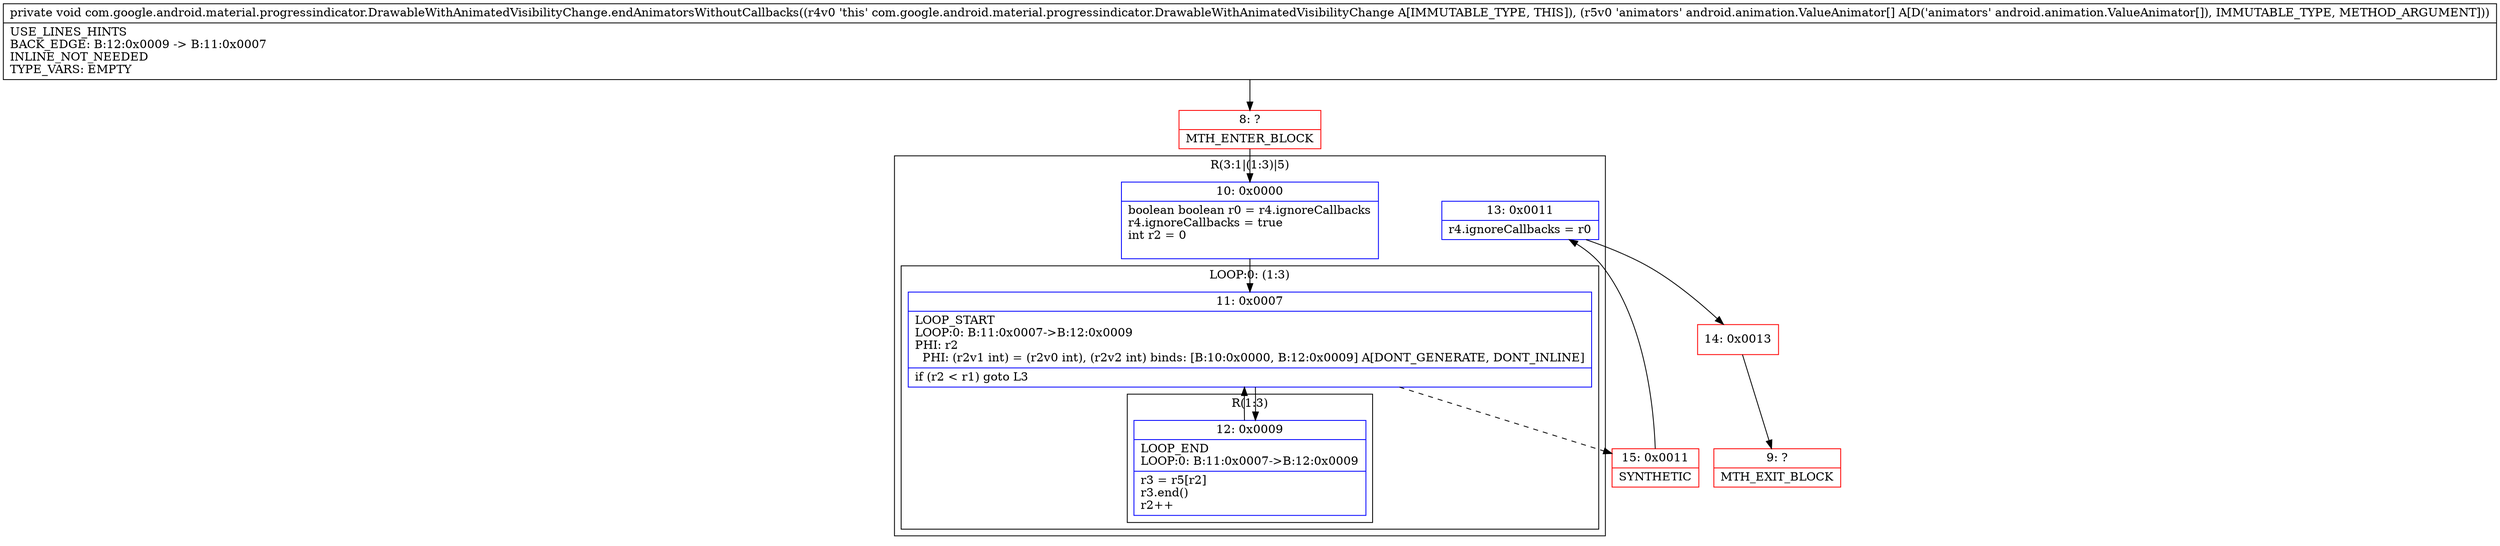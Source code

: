 digraph "CFG forcom.google.android.material.progressindicator.DrawableWithAnimatedVisibilityChange.endAnimatorsWithoutCallbacks([Landroid\/animation\/ValueAnimator;)V" {
subgraph cluster_Region_191643059 {
label = "R(3:1|(1:3)|5)";
node [shape=record,color=blue];
Node_10 [shape=record,label="{10\:\ 0x0000|boolean boolean r0 = r4.ignoreCallbacks\lr4.ignoreCallbacks = true\lint r2 = 0\l\l}"];
subgraph cluster_LoopRegion_1614174614 {
label = "LOOP:0: (1:3)";
node [shape=record,color=blue];
Node_11 [shape=record,label="{11\:\ 0x0007|LOOP_START\lLOOP:0: B:11:0x0007\-\>B:12:0x0009\lPHI: r2 \l  PHI: (r2v1 int) = (r2v0 int), (r2v2 int) binds: [B:10:0x0000, B:12:0x0009] A[DONT_GENERATE, DONT_INLINE]\l|if (r2 \< r1) goto L3\l}"];
subgraph cluster_Region_18567516 {
label = "R(1:3)";
node [shape=record,color=blue];
Node_12 [shape=record,label="{12\:\ 0x0009|LOOP_END\lLOOP:0: B:11:0x0007\-\>B:12:0x0009\l|r3 = r5[r2]\lr3.end()\lr2++\l}"];
}
}
Node_13 [shape=record,label="{13\:\ 0x0011|r4.ignoreCallbacks = r0\l}"];
}
Node_8 [shape=record,color=red,label="{8\:\ ?|MTH_ENTER_BLOCK\l}"];
Node_15 [shape=record,color=red,label="{15\:\ 0x0011|SYNTHETIC\l}"];
Node_14 [shape=record,color=red,label="{14\:\ 0x0013}"];
Node_9 [shape=record,color=red,label="{9\:\ ?|MTH_EXIT_BLOCK\l}"];
MethodNode[shape=record,label="{private void com.google.android.material.progressindicator.DrawableWithAnimatedVisibilityChange.endAnimatorsWithoutCallbacks((r4v0 'this' com.google.android.material.progressindicator.DrawableWithAnimatedVisibilityChange A[IMMUTABLE_TYPE, THIS]), (r5v0 'animators' android.animation.ValueAnimator[] A[D('animators' android.animation.ValueAnimator[]), IMMUTABLE_TYPE, METHOD_ARGUMENT]))  | USE_LINES_HINTS\lBACK_EDGE: B:12:0x0009 \-\> B:11:0x0007\lINLINE_NOT_NEEDED\lTYPE_VARS: EMPTY\l}"];
MethodNode -> Node_8;Node_10 -> Node_11;
Node_11 -> Node_12;
Node_11 -> Node_15[style=dashed];
Node_12 -> Node_11;
Node_13 -> Node_14;
Node_8 -> Node_10;
Node_15 -> Node_13;
Node_14 -> Node_9;
}

